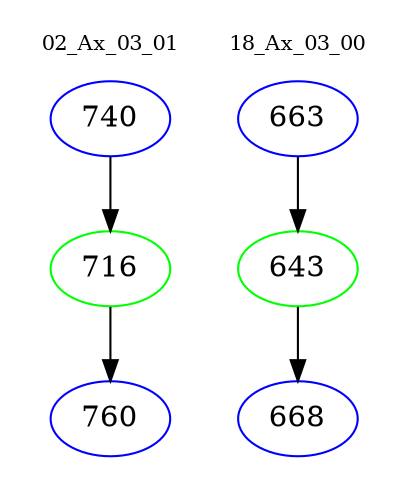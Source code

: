 digraph{
subgraph cluster_0 {
color = white
label = "02_Ax_03_01";
fontsize=10;
T0_740 [label="740", color="blue"]
T0_740 -> T0_716 [color="black"]
T0_716 [label="716", color="green"]
T0_716 -> T0_760 [color="black"]
T0_760 [label="760", color="blue"]
}
subgraph cluster_1 {
color = white
label = "18_Ax_03_00";
fontsize=10;
T1_663 [label="663", color="blue"]
T1_663 -> T1_643 [color="black"]
T1_643 [label="643", color="green"]
T1_643 -> T1_668 [color="black"]
T1_668 [label="668", color="blue"]
}
}
